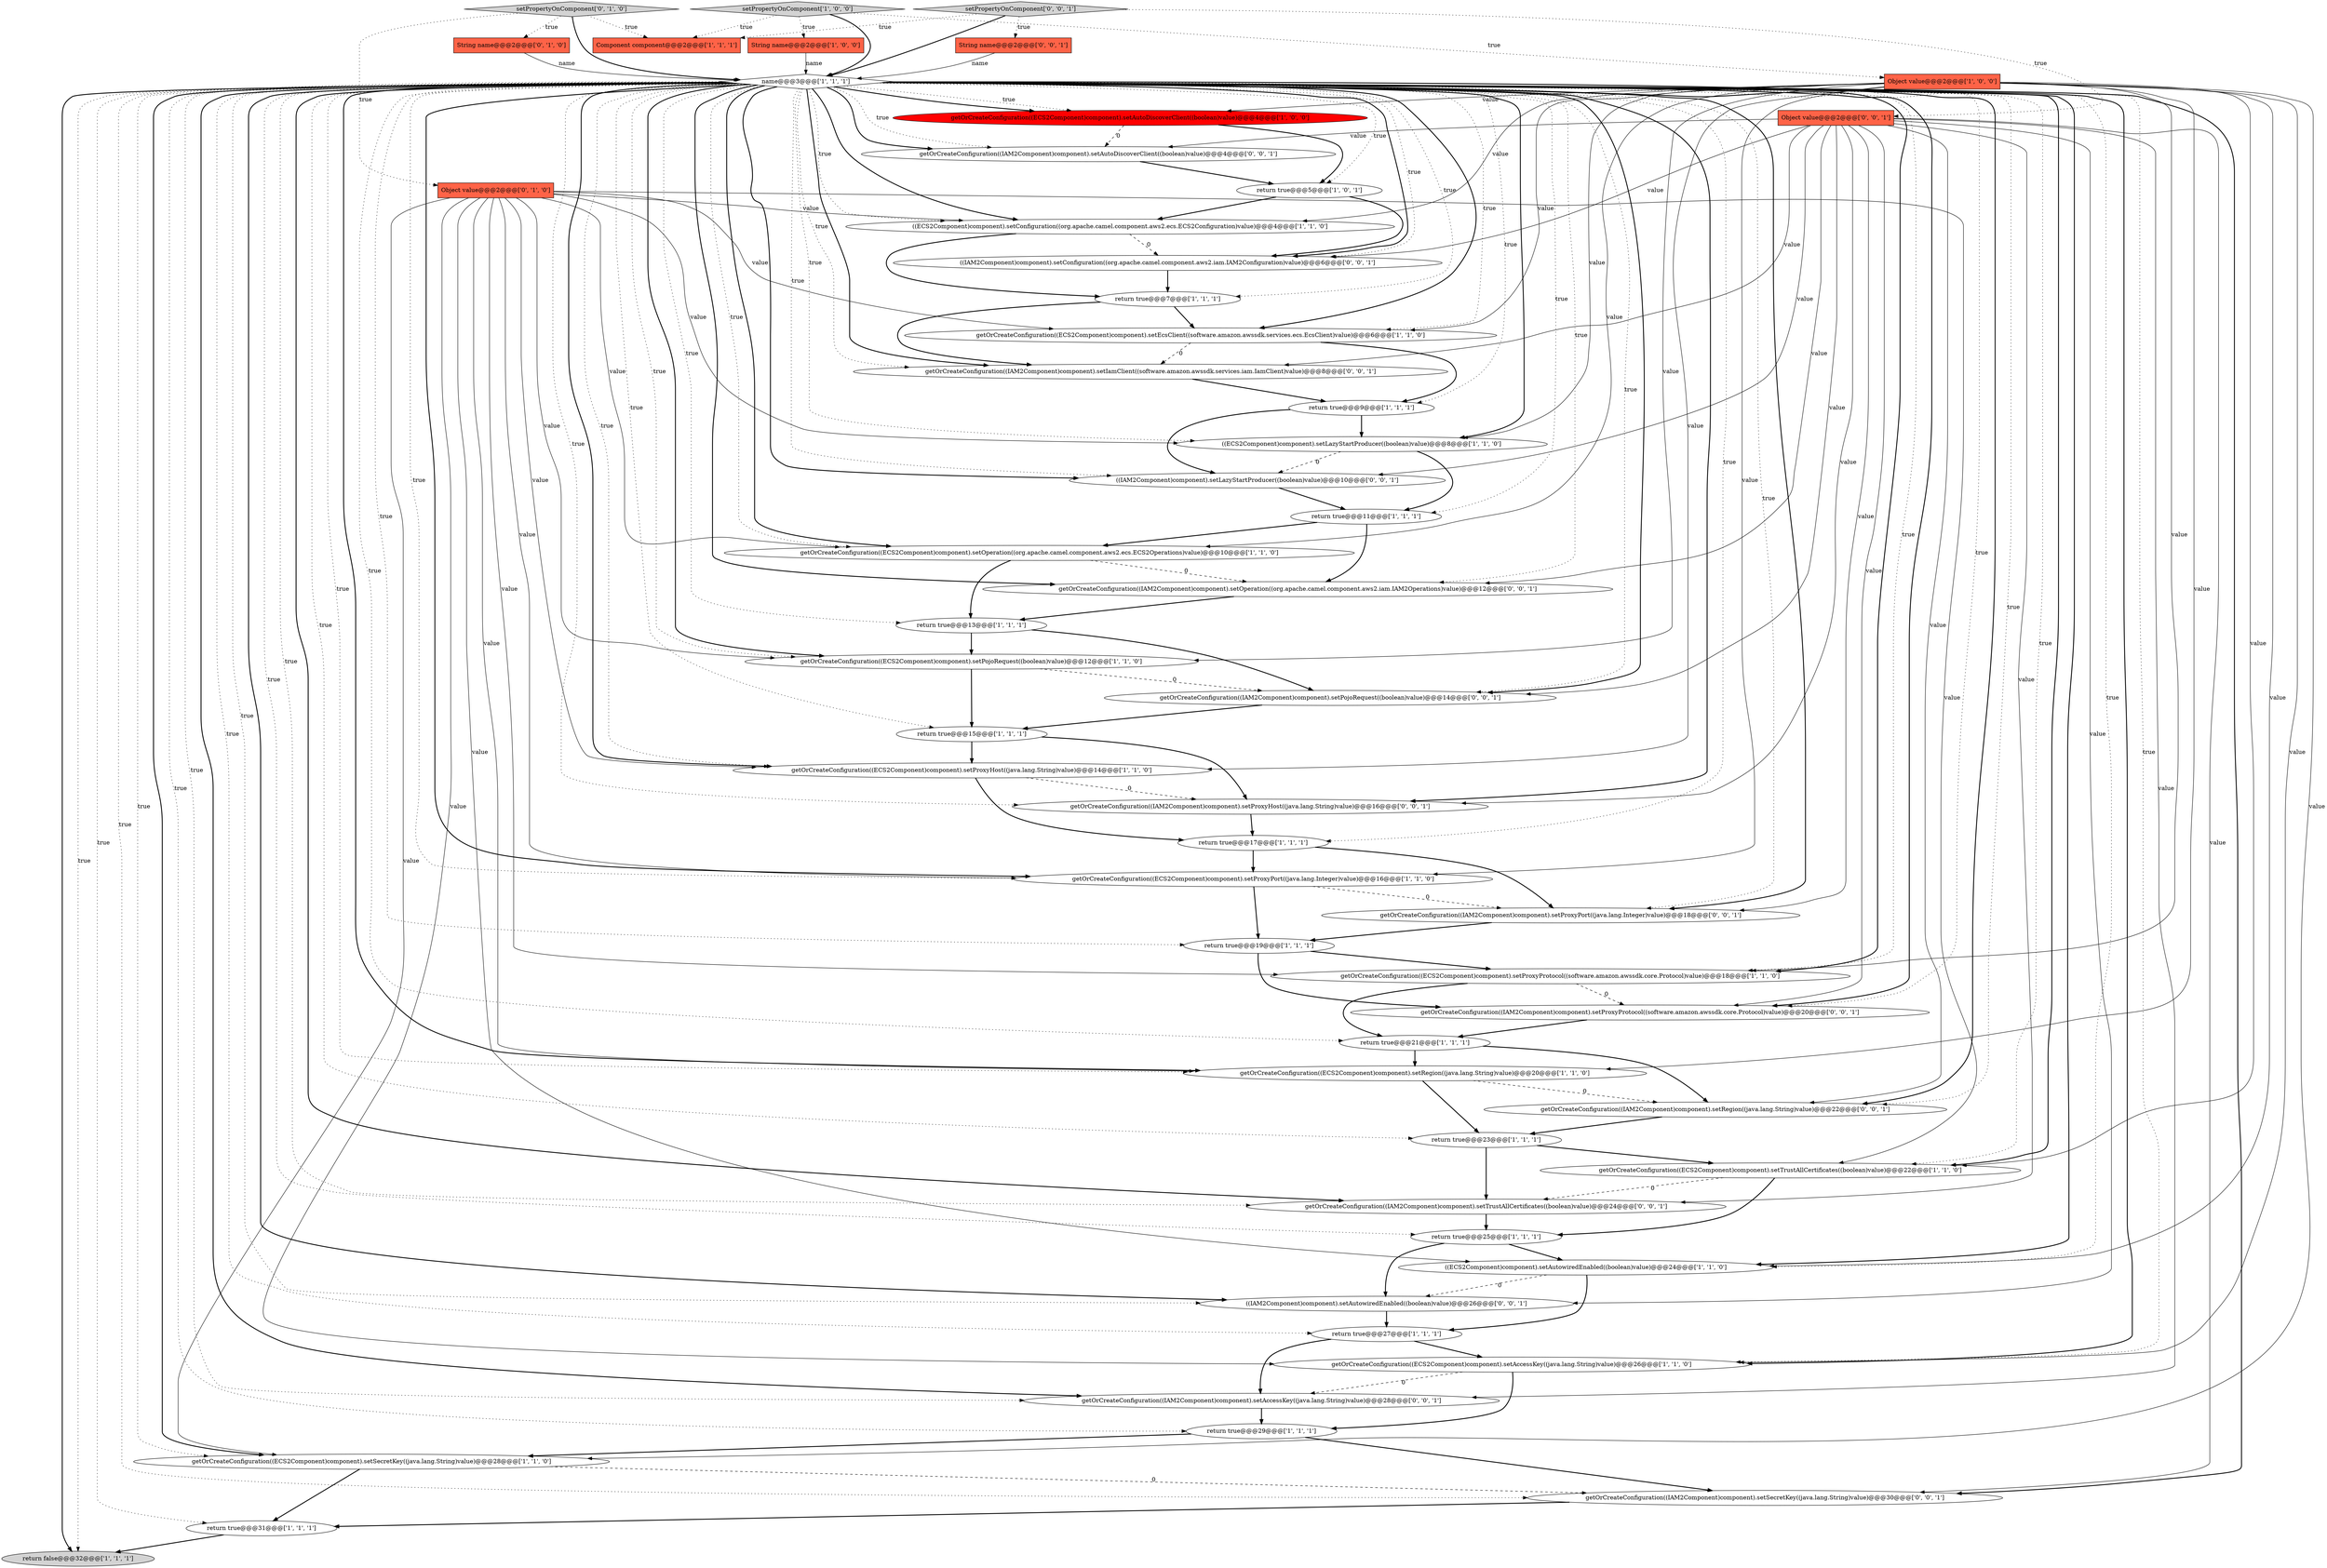 digraph {
17 [style = filled, label = "return true@@@17@@@['1', '1', '1']", fillcolor = white, shape = ellipse image = "AAA0AAABBB1BBB"];
25 [style = filled, label = "return false@@@32@@@['1', '1', '1']", fillcolor = lightgray, shape = ellipse image = "AAA0AAABBB1BBB"];
32 [style = filled, label = "getOrCreateConfiguration((ECS2Component)component).setEcsClient((software.amazon.awssdk.services.ecs.EcsClient)value)@@@6@@@['1', '1', '0']", fillcolor = white, shape = ellipse image = "AAA0AAABBB1BBB"];
33 [style = filled, label = "return true@@@27@@@['1', '1', '1']", fillcolor = white, shape = ellipse image = "AAA0AAABBB1BBB"];
24 [style = filled, label = "return true@@@29@@@['1', '1', '1']", fillcolor = white, shape = ellipse image = "AAA0AAABBB1BBB"];
31 [style = filled, label = "getOrCreateConfiguration((ECS2Component)component).setSecretKey((java.lang.String)value)@@@28@@@['1', '1', '0']", fillcolor = white, shape = ellipse image = "AAA0AAABBB1BBB"];
39 [style = filled, label = "getOrCreateConfiguration((IAM2Component)component).setSecretKey((java.lang.String)value)@@@30@@@['0', '0', '1']", fillcolor = white, shape = ellipse image = "AAA0AAABBB3BBB"];
1 [style = filled, label = "getOrCreateConfiguration((ECS2Component)component).setProxyHost((java.lang.String)value)@@@14@@@['1', '1', '0']", fillcolor = white, shape = ellipse image = "AAA0AAABBB1BBB"];
43 [style = filled, label = "getOrCreateConfiguration((IAM2Component)component).setOperation((org.apache.camel.component.aws2.iam.IAM2Operations)value)@@@12@@@['0', '0', '1']", fillcolor = white, shape = ellipse image = "AAA0AAABBB3BBB"];
19 [style = filled, label = "getOrCreateConfiguration((ECS2Component)component).setTrustAllCertificates((boolean)value)@@@22@@@['1', '1', '0']", fillcolor = white, shape = ellipse image = "AAA0AAABBB1BBB"];
28 [style = filled, label = "Component component@@@2@@@['1', '1', '1']", fillcolor = tomato, shape = box image = "AAA0AAABBB1BBB"];
10 [style = filled, label = "return true@@@23@@@['1', '1', '1']", fillcolor = white, shape = ellipse image = "AAA0AAABBB1BBB"];
29 [style = filled, label = "return true@@@9@@@['1', '1', '1']", fillcolor = white, shape = ellipse image = "AAA0AAABBB1BBB"];
30 [style = filled, label = "getOrCreateConfiguration((ECS2Component)component).setRegion((java.lang.String)value)@@@20@@@['1', '1', '0']", fillcolor = white, shape = ellipse image = "AAA0AAABBB1BBB"];
12 [style = filled, label = "return true@@@11@@@['1', '1', '1']", fillcolor = white, shape = ellipse image = "AAA0AAABBB1BBB"];
16 [style = filled, label = "setPropertyOnComponent['1', '0', '0']", fillcolor = lightgray, shape = diamond image = "AAA0AAABBB1BBB"];
26 [style = filled, label = "String name@@@2@@@['1', '0', '0']", fillcolor = tomato, shape = box image = "AAA0AAABBB1BBB"];
38 [style = filled, label = "getOrCreateConfiguration((IAM2Component)component).setAutoDiscoverClient((boolean)value)@@@4@@@['0', '0', '1']", fillcolor = white, shape = ellipse image = "AAA0AAABBB3BBB"];
27 [style = filled, label = "((ECS2Component)component).setAutowiredEnabled((boolean)value)@@@24@@@['1', '1', '0']", fillcolor = white, shape = ellipse image = "AAA0AAABBB1BBB"];
7 [style = filled, label = "getOrCreateConfiguration((ECS2Component)component).setAutoDiscoverClient((boolean)value)@@@4@@@['1', '0', '0']", fillcolor = red, shape = ellipse image = "AAA1AAABBB1BBB"];
36 [style = filled, label = "String name@@@2@@@['0', '1', '0']", fillcolor = tomato, shape = box image = "AAA0AAABBB2BBB"];
49 [style = filled, label = "getOrCreateConfiguration((IAM2Component)component).setProxyHost((java.lang.String)value)@@@16@@@['0', '0', '1']", fillcolor = white, shape = ellipse image = "AAA0AAABBB3BBB"];
50 [style = filled, label = "getOrCreateConfiguration((IAM2Component)component).setIamClient((software.amazon.awssdk.services.iam.IamClient)value)@@@8@@@['0', '0', '1']", fillcolor = white, shape = ellipse image = "AAA0AAABBB3BBB"];
9 [style = filled, label = "return true@@@19@@@['1', '1', '1']", fillcolor = white, shape = ellipse image = "AAA0AAABBB1BBB"];
37 [style = filled, label = "((IAM2Component)component).setAutowiredEnabled((boolean)value)@@@26@@@['0', '0', '1']", fillcolor = white, shape = ellipse image = "AAA0AAABBB3BBB"];
42 [style = filled, label = "Object value@@@2@@@['0', '0', '1']", fillcolor = tomato, shape = box image = "AAA0AAABBB3BBB"];
46 [style = filled, label = "getOrCreateConfiguration((IAM2Component)component).setAccessKey((java.lang.String)value)@@@28@@@['0', '0', '1']", fillcolor = white, shape = ellipse image = "AAA0AAABBB3BBB"];
47 [style = filled, label = "((IAM2Component)component).setLazyStartProducer((boolean)value)@@@10@@@['0', '0', '1']", fillcolor = white, shape = ellipse image = "AAA0AAABBB3BBB"];
14 [style = filled, label = "return true@@@31@@@['1', '1', '1']", fillcolor = white, shape = ellipse image = "AAA0AAABBB1BBB"];
53 [style = filled, label = "getOrCreateConfiguration((IAM2Component)component).setTrustAllCertificates((boolean)value)@@@24@@@['0', '0', '1']", fillcolor = white, shape = ellipse image = "AAA0AAABBB3BBB"];
20 [style = filled, label = "return true@@@13@@@['1', '1', '1']", fillcolor = white, shape = ellipse image = "AAA0AAABBB1BBB"];
34 [style = filled, label = "Object value@@@2@@@['0', '1', '0']", fillcolor = tomato, shape = box image = "AAA0AAABBB2BBB"];
18 [style = filled, label = "getOrCreateConfiguration((ECS2Component)component).setProxyPort((java.lang.Integer)value)@@@16@@@['1', '1', '0']", fillcolor = white, shape = ellipse image = "AAA0AAABBB1BBB"];
5 [style = filled, label = "((ECS2Component)component).setLazyStartProducer((boolean)value)@@@8@@@['1', '1', '0']", fillcolor = white, shape = ellipse image = "AAA0AAABBB1BBB"];
8 [style = filled, label = "getOrCreateConfiguration((ECS2Component)component).setAccessKey((java.lang.String)value)@@@26@@@['1', '1', '0']", fillcolor = white, shape = ellipse image = "AAA0AAABBB1BBB"];
51 [style = filled, label = "setPropertyOnComponent['0', '0', '1']", fillcolor = lightgray, shape = diamond image = "AAA0AAABBB3BBB"];
23 [style = filled, label = "Object value@@@2@@@['1', '0', '0']", fillcolor = tomato, shape = box image = "AAA0AAABBB1BBB"];
2 [style = filled, label = "return true@@@7@@@['1', '1', '1']", fillcolor = white, shape = ellipse image = "AAA0AAABBB1BBB"];
4 [style = filled, label = "return true@@@21@@@['1', '1', '1']", fillcolor = white, shape = ellipse image = "AAA0AAABBB1BBB"];
0 [style = filled, label = "getOrCreateConfiguration((ECS2Component)component).setPojoRequest((boolean)value)@@@12@@@['1', '1', '0']", fillcolor = white, shape = ellipse image = "AAA0AAABBB1BBB"];
22 [style = filled, label = "return true@@@25@@@['1', '1', '1']", fillcolor = white, shape = ellipse image = "AAA0AAABBB1BBB"];
45 [style = filled, label = "getOrCreateConfiguration((IAM2Component)component).setPojoRequest((boolean)value)@@@14@@@['0', '0', '1']", fillcolor = white, shape = ellipse image = "AAA0AAABBB3BBB"];
52 [style = filled, label = "getOrCreateConfiguration((IAM2Component)component).setProxyProtocol((software.amazon.awssdk.core.Protocol)value)@@@20@@@['0', '0', '1']", fillcolor = white, shape = ellipse image = "AAA0AAABBB3BBB"];
6 [style = filled, label = "getOrCreateConfiguration((ECS2Component)component).setOperation((org.apache.camel.component.aws2.ecs.ECS2Operations)value)@@@10@@@['1', '1', '0']", fillcolor = white, shape = ellipse image = "AAA0AAABBB1BBB"];
13 [style = filled, label = "return true@@@5@@@['1', '0', '1']", fillcolor = white, shape = ellipse image = "AAA0AAABBB1BBB"];
35 [style = filled, label = "setPropertyOnComponent['0', '1', '0']", fillcolor = lightgray, shape = diamond image = "AAA0AAABBB2BBB"];
41 [style = filled, label = "((IAM2Component)component).setConfiguration((org.apache.camel.component.aws2.iam.IAM2Configuration)value)@@@6@@@['0', '0', '1']", fillcolor = white, shape = ellipse image = "AAA0AAABBB3BBB"];
15 [style = filled, label = "name@@@3@@@['1', '1', '1']", fillcolor = white, shape = diamond image = "AAA0AAABBB1BBB"];
40 [style = filled, label = "String name@@@2@@@['0', '0', '1']", fillcolor = tomato, shape = box image = "AAA0AAABBB3BBB"];
48 [style = filled, label = "getOrCreateConfiguration((IAM2Component)component).setProxyPort((java.lang.Integer)value)@@@18@@@['0', '0', '1']", fillcolor = white, shape = ellipse image = "AAA0AAABBB3BBB"];
3 [style = filled, label = "((ECS2Component)component).setConfiguration((org.apache.camel.component.aws2.ecs.ECS2Configuration)value)@@@4@@@['1', '1', '0']", fillcolor = white, shape = ellipse image = "AAA0AAABBB1BBB"];
11 [style = filled, label = "return true@@@15@@@['1', '1', '1']", fillcolor = white, shape = ellipse image = "AAA0AAABBB1BBB"];
44 [style = filled, label = "getOrCreateConfiguration((IAM2Component)component).setRegion((java.lang.String)value)@@@22@@@['0', '0', '1']", fillcolor = white, shape = ellipse image = "AAA0AAABBB3BBB"];
21 [style = filled, label = "getOrCreateConfiguration((ECS2Component)component).setProxyProtocol((software.amazon.awssdk.core.Protocol)value)@@@18@@@['1', '1', '0']", fillcolor = white, shape = ellipse image = "AAA0AAABBB1BBB"];
3->41 [style = dashed, label="0"];
29->5 [style = bold, label=""];
14->25 [style = bold, label=""];
23->7 [style = solid, label="value"];
30->44 [style = dashed, label="0"];
15->21 [style = bold, label=""];
15->25 [style = bold, label=""];
22->37 [style = bold, label=""];
21->52 [style = dashed, label="0"];
15->31 [style = dotted, label="true"];
10->19 [style = bold, label=""];
20->0 [style = bold, label=""];
42->38 [style = solid, label="value"];
42->52 [style = solid, label="value"];
10->53 [style = bold, label=""];
24->39 [style = bold, label=""];
39->14 [style = bold, label=""];
15->20 [style = dotted, label="true"];
15->33 [style = dotted, label="true"];
15->21 [style = dotted, label="true"];
15->7 [style = dotted, label="true"];
42->47 [style = solid, label="value"];
34->31 [style = solid, label="value"];
4->44 [style = bold, label=""];
15->9 [style = dotted, label="true"];
23->1 [style = solid, label="value"];
15->30 [style = dotted, label="true"];
34->5 [style = solid, label="value"];
1->49 [style = dashed, label="0"];
15->8 [style = dotted, label="true"];
15->52 [style = bold, label=""];
51->42 [style = dotted, label="true"];
15->29 [style = dotted, label="true"];
33->46 [style = bold, label=""];
15->53 [style = dotted, label="true"];
15->0 [style = bold, label=""];
15->43 [style = dotted, label="true"];
9->21 [style = bold, label=""];
15->41 [style = bold, label=""];
2->32 [style = bold, label=""];
27->33 [style = bold, label=""];
42->37 [style = solid, label="value"];
9->52 [style = bold, label=""];
37->33 [style = bold, label=""];
23->3 [style = solid, label="value"];
42->53 [style = solid, label="value"];
20->45 [style = bold, label=""];
29->47 [style = bold, label=""];
31->14 [style = bold, label=""];
50->29 [style = bold, label=""];
36->15 [style = solid, label="name"];
15->38 [style = bold, label=""];
34->8 [style = solid, label="value"];
15->50 [style = dotted, label="true"];
23->18 [style = solid, label="value"];
15->24 [style = dotted, label="true"];
15->2 [style = dotted, label="true"];
15->50 [style = bold, label=""];
23->27 [style = solid, label="value"];
15->18 [style = dotted, label="true"];
46->24 [style = bold, label=""];
31->39 [style = dashed, label="0"];
23->31 [style = solid, label="value"];
15->52 [style = dotted, label="true"];
15->10 [style = dotted, label="true"];
15->14 [style = dotted, label="true"];
8->46 [style = dashed, label="0"];
42->46 [style = solid, label="value"];
41->2 [style = bold, label=""];
23->32 [style = solid, label="value"];
23->0 [style = solid, label="value"];
34->32 [style = solid, label="value"];
15->27 [style = dotted, label="true"];
15->13 [style = dotted, label="true"];
1->17 [style = bold, label=""];
34->30 [style = solid, label="value"];
15->17 [style = dotted, label="true"];
15->3 [style = dotted, label="true"];
45->11 [style = bold, label=""];
19->53 [style = dashed, label="0"];
15->41 [style = dotted, label="true"];
3->2 [style = bold, label=""];
15->31 [style = bold, label=""];
7->38 [style = dashed, label="0"];
42->48 [style = solid, label="value"];
42->43 [style = solid, label="value"];
18->9 [style = bold, label=""];
30->10 [style = bold, label=""];
15->12 [style = dotted, label="true"];
34->3 [style = solid, label="value"];
42->50 [style = solid, label="value"];
49->17 [style = bold, label=""];
15->47 [style = bold, label=""];
19->22 [style = bold, label=""];
33->8 [style = bold, label=""];
42->49 [style = solid, label="value"];
42->39 [style = solid, label="value"];
51->28 [style = dotted, label="true"];
26->15 [style = solid, label="name"];
21->4 [style = bold, label=""];
8->24 [style = bold, label=""];
15->5 [style = dotted, label="true"];
34->6 [style = solid, label="value"];
15->47 [style = dotted, label="true"];
35->15 [style = bold, label=""];
15->44 [style = dotted, label="true"];
23->21 [style = solid, label="value"];
43->20 [style = bold, label=""];
52->4 [style = bold, label=""];
15->53 [style = bold, label=""];
15->44 [style = bold, label=""];
0->11 [style = bold, label=""];
18->48 [style = dashed, label="0"];
15->19 [style = bold, label=""];
15->3 [style = bold, label=""];
15->0 [style = dotted, label="true"];
34->19 [style = solid, label="value"];
15->32 [style = dotted, label="true"];
27->37 [style = dashed, label="0"];
13->41 [style = bold, label=""];
6->20 [style = bold, label=""];
15->48 [style = dotted, label="true"];
24->31 [style = bold, label=""];
32->50 [style = dashed, label="0"];
40->15 [style = solid, label="name"];
15->43 [style = bold, label=""];
15->11 [style = dotted, label="true"];
15->48 [style = bold, label=""];
51->40 [style = dotted, label="true"];
23->8 [style = solid, label="value"];
15->37 [style = dotted, label="true"];
12->43 [style = bold, label=""];
34->1 [style = solid, label="value"];
15->25 [style = dotted, label="true"];
15->45 [style = dotted, label="true"];
15->37 [style = bold, label=""];
34->27 [style = solid, label="value"];
11->49 [style = bold, label=""];
15->8 [style = bold, label=""];
34->21 [style = solid, label="value"];
0->45 [style = dashed, label="0"];
15->1 [style = bold, label=""];
7->13 [style = bold, label=""];
16->15 [style = bold, label=""];
15->49 [style = bold, label=""];
15->45 [style = bold, label=""];
15->7 [style = bold, label=""];
15->39 [style = dotted, label="true"];
42->41 [style = solid, label="value"];
11->1 [style = bold, label=""];
5->47 [style = dashed, label="0"];
35->36 [style = dotted, label="true"];
47->12 [style = bold, label=""];
6->43 [style = dashed, label="0"];
44->10 [style = bold, label=""];
48->9 [style = bold, label=""];
15->22 [style = dotted, label="true"];
15->6 [style = bold, label=""];
15->30 [style = bold, label=""];
53->22 [style = bold, label=""];
34->18 [style = solid, label="value"];
15->46 [style = dotted, label="true"];
12->6 [style = bold, label=""];
23->5 [style = solid, label="value"];
16->23 [style = dotted, label="true"];
15->18 [style = bold, label=""];
2->50 [style = bold, label=""];
15->4 [style = dotted, label="true"];
15->5 [style = bold, label=""];
23->30 [style = solid, label="value"];
16->26 [style = dotted, label="true"];
32->29 [style = bold, label=""];
23->19 [style = solid, label="value"];
4->30 [style = bold, label=""];
13->3 [style = bold, label=""];
22->27 [style = bold, label=""];
5->12 [style = bold, label=""];
42->44 [style = solid, label="value"];
15->1 [style = dotted, label="true"];
15->6 [style = dotted, label="true"];
15->19 [style = dotted, label="true"];
15->39 [style = bold, label=""];
23->6 [style = solid, label="value"];
17->48 [style = bold, label=""];
35->34 [style = dotted, label="true"];
35->28 [style = dotted, label="true"];
15->38 [style = dotted, label="true"];
15->46 [style = bold, label=""];
34->0 [style = solid, label="value"];
15->49 [style = dotted, label="true"];
51->15 [style = bold, label=""];
16->28 [style = dotted, label="true"];
42->45 [style = solid, label="value"];
15->32 [style = bold, label=""];
15->27 [style = bold, label=""];
38->13 [style = bold, label=""];
17->18 [style = bold, label=""];
}
